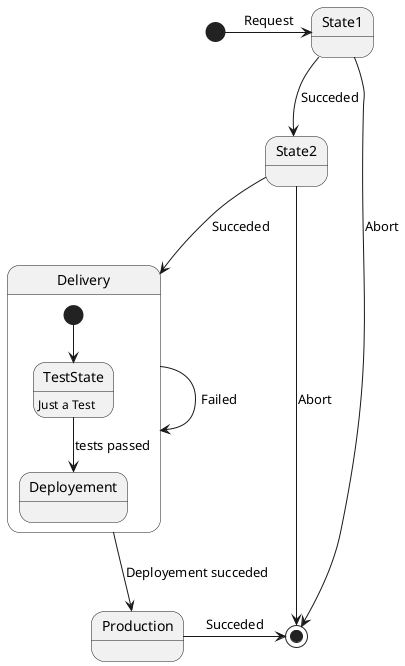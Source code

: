 @startuml
'state "Create L0 Charachter" as State1

' [*] -> Satte1
' State1 -->L1: Experienced gained
' L1-->L2: Experienced gained
' L2-->L3: Experienced gained

[*] -> State1 :Request
State1 --> State2 :Succeded
State1 --> [*] :Abort
State2 --> Delivery :Succeded
State2 --> [*] :Abort

state Delivery{
TestState : Just a Test
[*] --> TestState
TestState --> Deployement:tests passed
}

Delivery --> Delivery : Failed
Delivery --> Production :Deployement succeded

Production -right-> [*] :Succeded

@enduml

